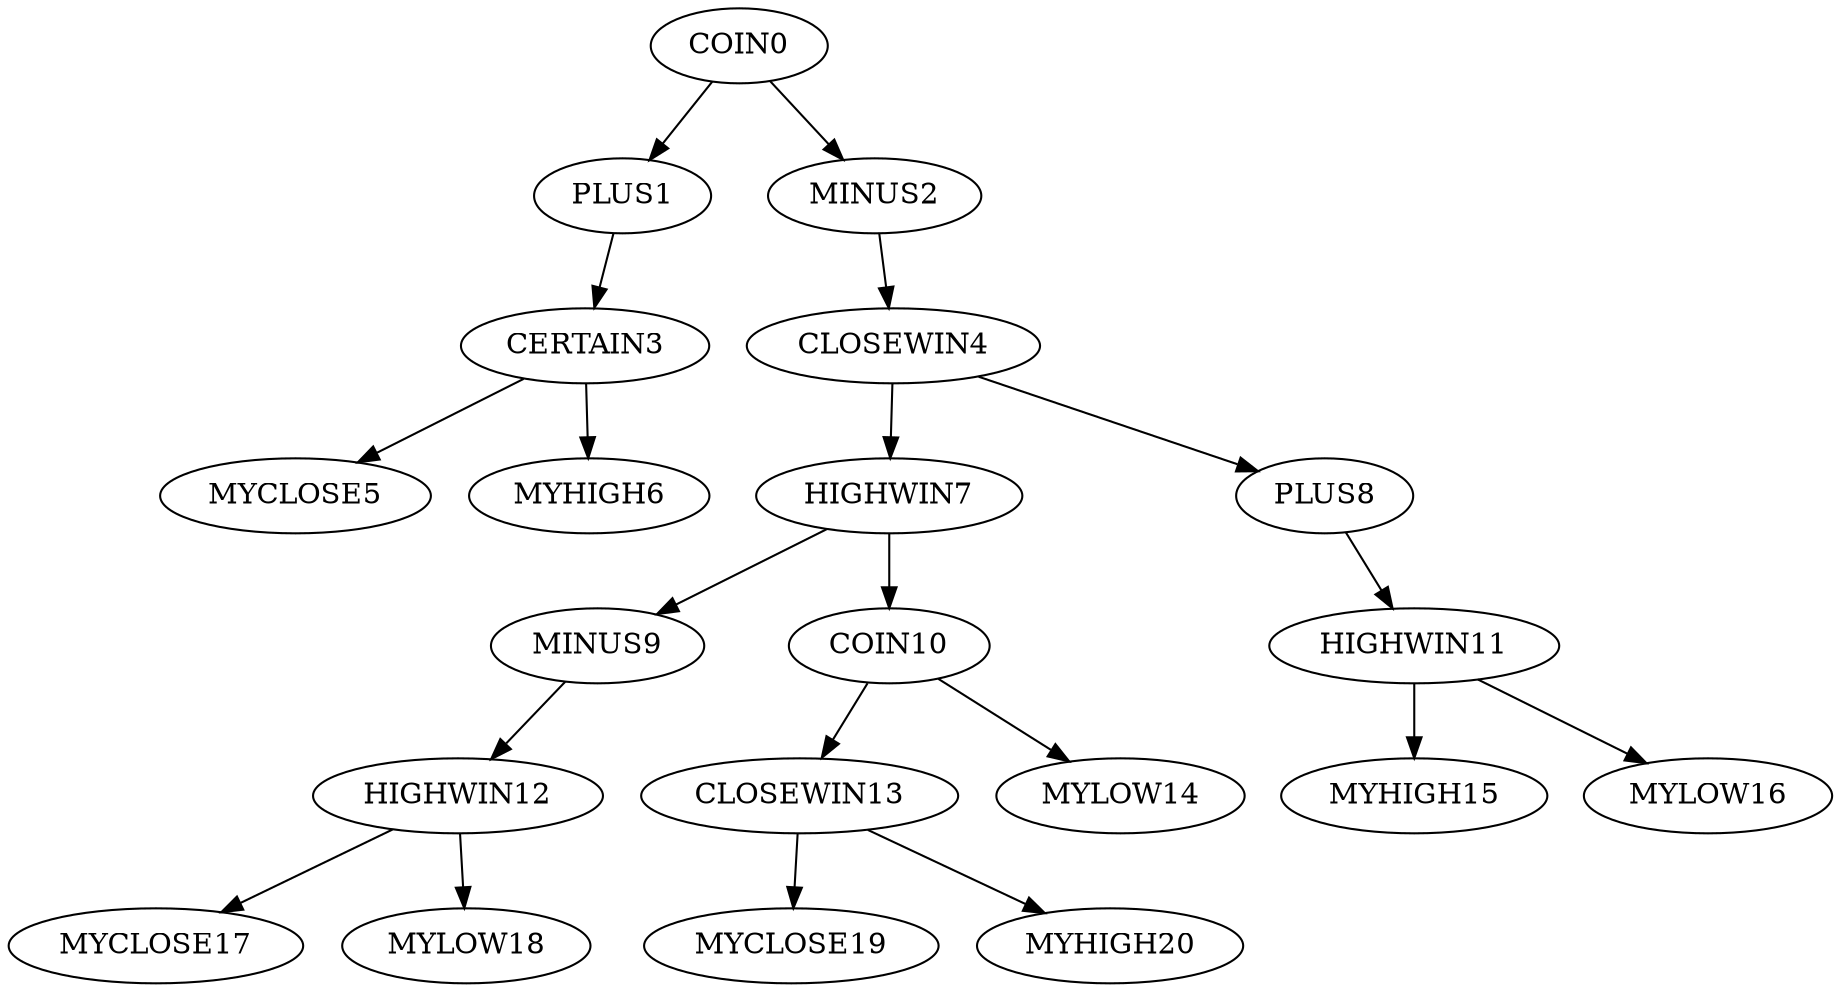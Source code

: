 digraph T {
	COIN0 -> PLUS1;
	COIN0 -> MINUS2;
	PLUS1 -> CERTAIN3;
	MINUS2 -> CLOSEWIN4;
	CERTAIN3 -> MYCLOSE5;
	CERTAIN3 -> MYHIGH6;
	CLOSEWIN4 -> HIGHWIN7;
	CLOSEWIN4 -> PLUS8;
	HIGHWIN7 -> MINUS9;
	HIGHWIN7 -> COIN10;
	PLUS8 -> HIGHWIN11;
	MINUS9 -> HIGHWIN12;
	COIN10 -> CLOSEWIN13;
	COIN10 -> MYLOW14;
	HIGHWIN11 -> MYHIGH15;
	HIGHWIN11 -> MYLOW16;
	HIGHWIN12 -> MYCLOSE17;
	HIGHWIN12 -> MYLOW18;
	CLOSEWIN13 -> MYCLOSE19;
	CLOSEWIN13 -> MYHIGH20;
}
